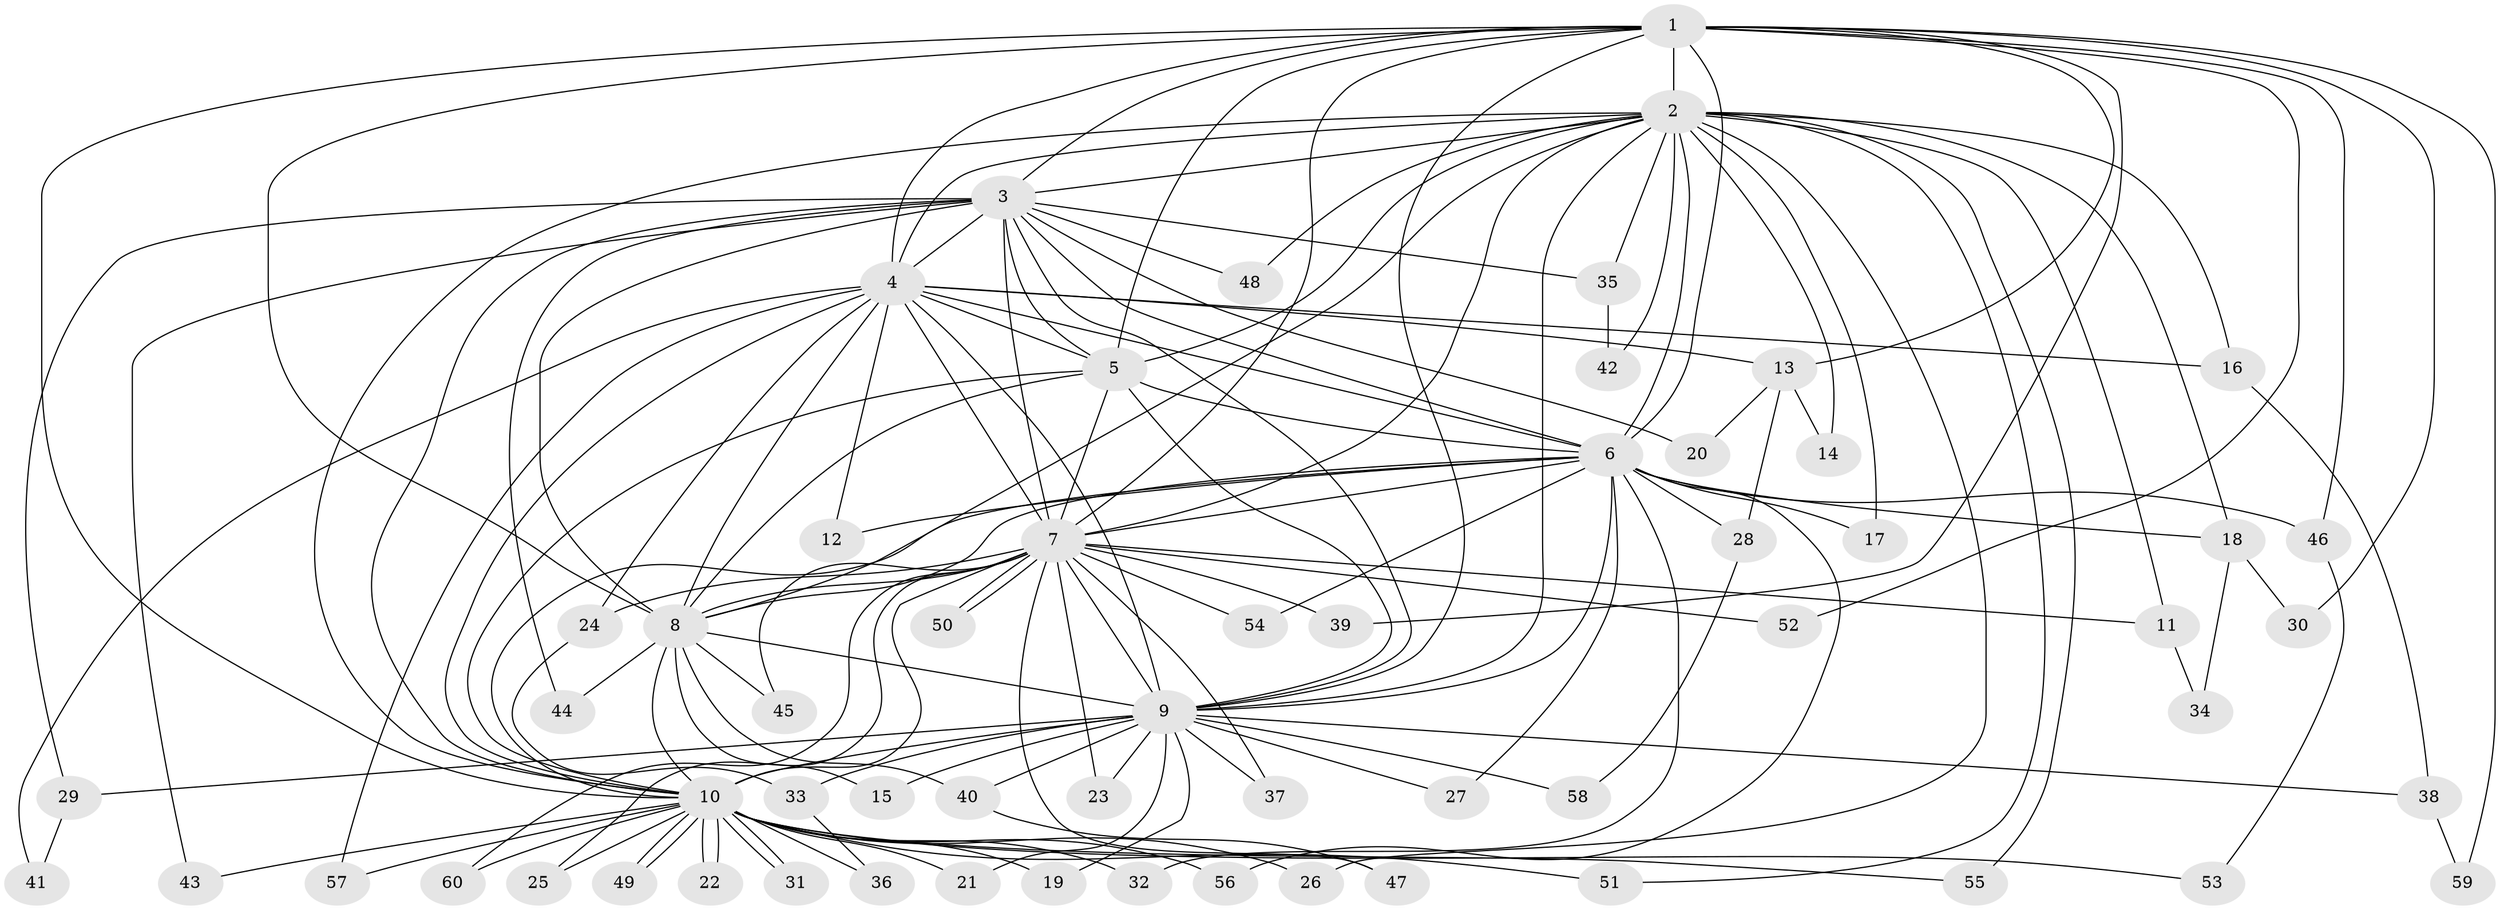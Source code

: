// Generated by graph-tools (version 1.1) at 2025/01/03/09/25 03:01:15]
// undirected, 60 vertices, 145 edges
graph export_dot {
graph [start="1"]
  node [color=gray90,style=filled];
  1;
  2;
  3;
  4;
  5;
  6;
  7;
  8;
  9;
  10;
  11;
  12;
  13;
  14;
  15;
  16;
  17;
  18;
  19;
  20;
  21;
  22;
  23;
  24;
  25;
  26;
  27;
  28;
  29;
  30;
  31;
  32;
  33;
  34;
  35;
  36;
  37;
  38;
  39;
  40;
  41;
  42;
  43;
  44;
  45;
  46;
  47;
  48;
  49;
  50;
  51;
  52;
  53;
  54;
  55;
  56;
  57;
  58;
  59;
  60;
  1 -- 2;
  1 -- 3;
  1 -- 4;
  1 -- 5;
  1 -- 6;
  1 -- 7;
  1 -- 8;
  1 -- 9;
  1 -- 10;
  1 -- 13;
  1 -- 30;
  1 -- 39;
  1 -- 46;
  1 -- 52;
  1 -- 59;
  2 -- 3;
  2 -- 4;
  2 -- 5;
  2 -- 6;
  2 -- 7;
  2 -- 8;
  2 -- 9;
  2 -- 10;
  2 -- 11;
  2 -- 14;
  2 -- 16;
  2 -- 17;
  2 -- 18;
  2 -- 26;
  2 -- 35;
  2 -- 42;
  2 -- 48;
  2 -- 51;
  2 -- 55;
  3 -- 4;
  3 -- 5;
  3 -- 6;
  3 -- 7;
  3 -- 8;
  3 -- 9;
  3 -- 10;
  3 -- 20;
  3 -- 29;
  3 -- 35;
  3 -- 43;
  3 -- 44;
  3 -- 48;
  4 -- 5;
  4 -- 6;
  4 -- 7;
  4 -- 8;
  4 -- 9;
  4 -- 10;
  4 -- 12;
  4 -- 13;
  4 -- 16;
  4 -- 24;
  4 -- 41;
  4 -- 57;
  5 -- 6;
  5 -- 7;
  5 -- 8;
  5 -- 9;
  5 -- 10;
  6 -- 7;
  6 -- 8;
  6 -- 9;
  6 -- 10;
  6 -- 12;
  6 -- 17;
  6 -- 18;
  6 -- 27;
  6 -- 28;
  6 -- 32;
  6 -- 46;
  6 -- 54;
  6 -- 56;
  7 -- 8;
  7 -- 9;
  7 -- 10;
  7 -- 11;
  7 -- 23;
  7 -- 24;
  7 -- 25;
  7 -- 37;
  7 -- 39;
  7 -- 45;
  7 -- 47;
  7 -- 50;
  7 -- 50;
  7 -- 52;
  7 -- 54;
  7 -- 60;
  8 -- 9;
  8 -- 10;
  8 -- 15;
  8 -- 40;
  8 -- 44;
  8 -- 45;
  9 -- 10;
  9 -- 15;
  9 -- 19;
  9 -- 21;
  9 -- 23;
  9 -- 27;
  9 -- 29;
  9 -- 33;
  9 -- 37;
  9 -- 38;
  9 -- 40;
  9 -- 58;
  10 -- 19;
  10 -- 21;
  10 -- 22;
  10 -- 22;
  10 -- 25;
  10 -- 26;
  10 -- 31;
  10 -- 31;
  10 -- 32;
  10 -- 36;
  10 -- 43;
  10 -- 49;
  10 -- 49;
  10 -- 51;
  10 -- 53;
  10 -- 55;
  10 -- 56;
  10 -- 57;
  10 -- 60;
  11 -- 34;
  13 -- 14;
  13 -- 20;
  13 -- 28;
  16 -- 38;
  18 -- 30;
  18 -- 34;
  24 -- 33;
  28 -- 58;
  29 -- 41;
  33 -- 36;
  35 -- 42;
  38 -- 59;
  40 -- 47;
  46 -- 53;
}
